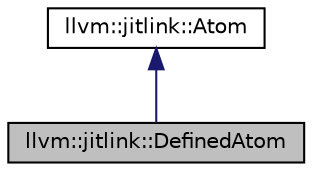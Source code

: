 digraph "llvm::jitlink::DefinedAtom"
{
 // LATEX_PDF_SIZE
  bgcolor="transparent";
  edge [fontname="Helvetica",fontsize="10",labelfontname="Helvetica",labelfontsize="10"];
  node [fontname="Helvetica",fontsize="10",shape="box"];
  Node1 [label="llvm::jitlink::DefinedAtom",height=0.2,width=0.4,color="black", fillcolor="grey75", style="filled", fontcolor="black",tooltip="Defined atom class."];
  Node2 -> Node1 [dir="back",color="midnightblue",fontsize="10",style="solid",fontname="Helvetica"];
  Node2 [label="llvm::jitlink::Atom",height=0.2,width=0.4,color="black",URL="$classllvm_1_1jitlink_1_1Atom.html",tooltip="Base Atom class. Used by absolute and undefined atoms."];
}
